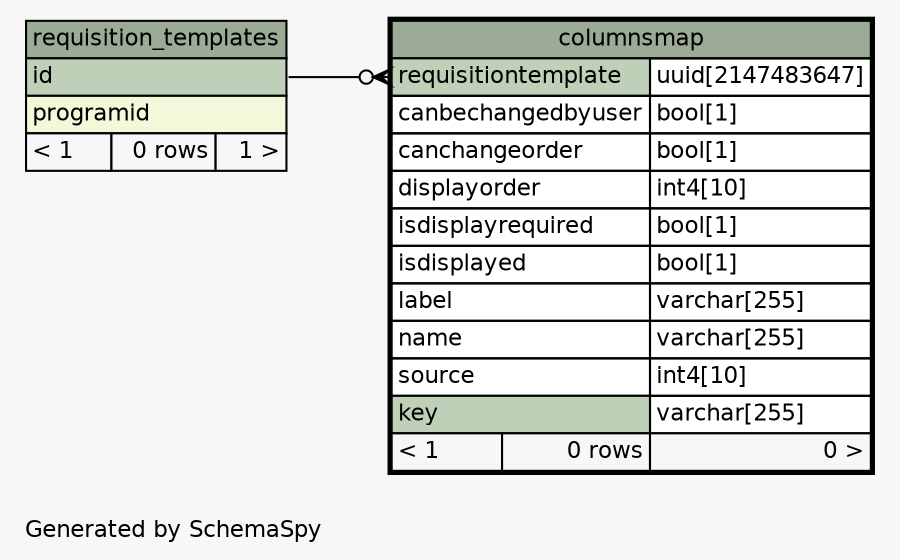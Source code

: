 // dot 2.38.0 on Linux 4.1.17-22.30.amzn1.x86_64
// SchemaSpy rev 590
digraph "oneDegreeRelationshipsDiagram" {
  graph [
    rankdir="RL"
    bgcolor="#f7f7f7"
    label="\nGenerated by SchemaSpy"
    labeljust="l"
    nodesep="0.18"
    ranksep="0.46"
    fontname="Helvetica"
    fontsize="11"
  ];
  node [
    fontname="Helvetica"
    fontsize="11"
    shape="plaintext"
  ];
  edge [
    arrowsize="0.8"
  ];
  "columnsmap":"requisitiontemplate":w -> "requisition_templates":"id":e [arrowhead=none dir=back arrowtail=crowodot];
  "columnsmap" [
    label=<
    <TABLE BORDER="2" CELLBORDER="1" CELLSPACING="0" BGCOLOR="#ffffff">
      <TR><TD COLSPAN="3" BGCOLOR="#9bab96" ALIGN="CENTER">columnsmap</TD></TR>
      <TR><TD PORT="requisitiontemplate" COLSPAN="2" BGCOLOR="#bed1b8" ALIGN="LEFT">requisitiontemplate</TD><TD PORT="requisitiontemplate.type" ALIGN="LEFT">uuid[2147483647]</TD></TR>
      <TR><TD PORT="canbechangedbyuser" COLSPAN="2" ALIGN="LEFT">canbechangedbyuser</TD><TD PORT="canbechangedbyuser.type" ALIGN="LEFT">bool[1]</TD></TR>
      <TR><TD PORT="canchangeorder" COLSPAN="2" ALIGN="LEFT">canchangeorder</TD><TD PORT="canchangeorder.type" ALIGN="LEFT">bool[1]</TD></TR>
      <TR><TD PORT="displayorder" COLSPAN="2" ALIGN="LEFT">displayorder</TD><TD PORT="displayorder.type" ALIGN="LEFT">int4[10]</TD></TR>
      <TR><TD PORT="isdisplayrequired" COLSPAN="2" ALIGN="LEFT">isdisplayrequired</TD><TD PORT="isdisplayrequired.type" ALIGN="LEFT">bool[1]</TD></TR>
      <TR><TD PORT="isdisplayed" COLSPAN="2" ALIGN="LEFT">isdisplayed</TD><TD PORT="isdisplayed.type" ALIGN="LEFT">bool[1]</TD></TR>
      <TR><TD PORT="label" COLSPAN="2" ALIGN="LEFT">label</TD><TD PORT="label.type" ALIGN="LEFT">varchar[255]</TD></TR>
      <TR><TD PORT="name" COLSPAN="2" ALIGN="LEFT">name</TD><TD PORT="name.type" ALIGN="LEFT">varchar[255]</TD></TR>
      <TR><TD PORT="source" COLSPAN="2" ALIGN="LEFT">source</TD><TD PORT="source.type" ALIGN="LEFT">int4[10]</TD></TR>
      <TR><TD PORT="key" COLSPAN="2" BGCOLOR="#bed1b8" ALIGN="LEFT">key</TD><TD PORT="key.type" ALIGN="LEFT">varchar[255]</TD></TR>
      <TR><TD ALIGN="LEFT" BGCOLOR="#f7f7f7">&lt; 1</TD><TD ALIGN="RIGHT" BGCOLOR="#f7f7f7">0 rows</TD><TD ALIGN="RIGHT" BGCOLOR="#f7f7f7">0 &gt;</TD></TR>
    </TABLE>>
    URL="columnsmap.html"
    tooltip="columnsmap"
  ];
  "requisition_templates" [
    label=<
    <TABLE BORDER="0" CELLBORDER="1" CELLSPACING="0" BGCOLOR="#ffffff">
      <TR><TD COLSPAN="3" BGCOLOR="#9bab96" ALIGN="CENTER">requisition_templates</TD></TR>
      <TR><TD PORT="id" COLSPAN="3" BGCOLOR="#bed1b8" ALIGN="LEFT">id</TD></TR>
      <TR><TD PORT="programid" COLSPAN="3" BGCOLOR="#f4f7da" ALIGN="LEFT">programid</TD></TR>
      <TR><TD ALIGN="LEFT" BGCOLOR="#f7f7f7">&lt; 1</TD><TD ALIGN="RIGHT" BGCOLOR="#f7f7f7">0 rows</TD><TD ALIGN="RIGHT" BGCOLOR="#f7f7f7">1 &gt;</TD></TR>
    </TABLE>>
    URL="requisition_templates.html"
    tooltip="requisition_templates"
  ];
}
